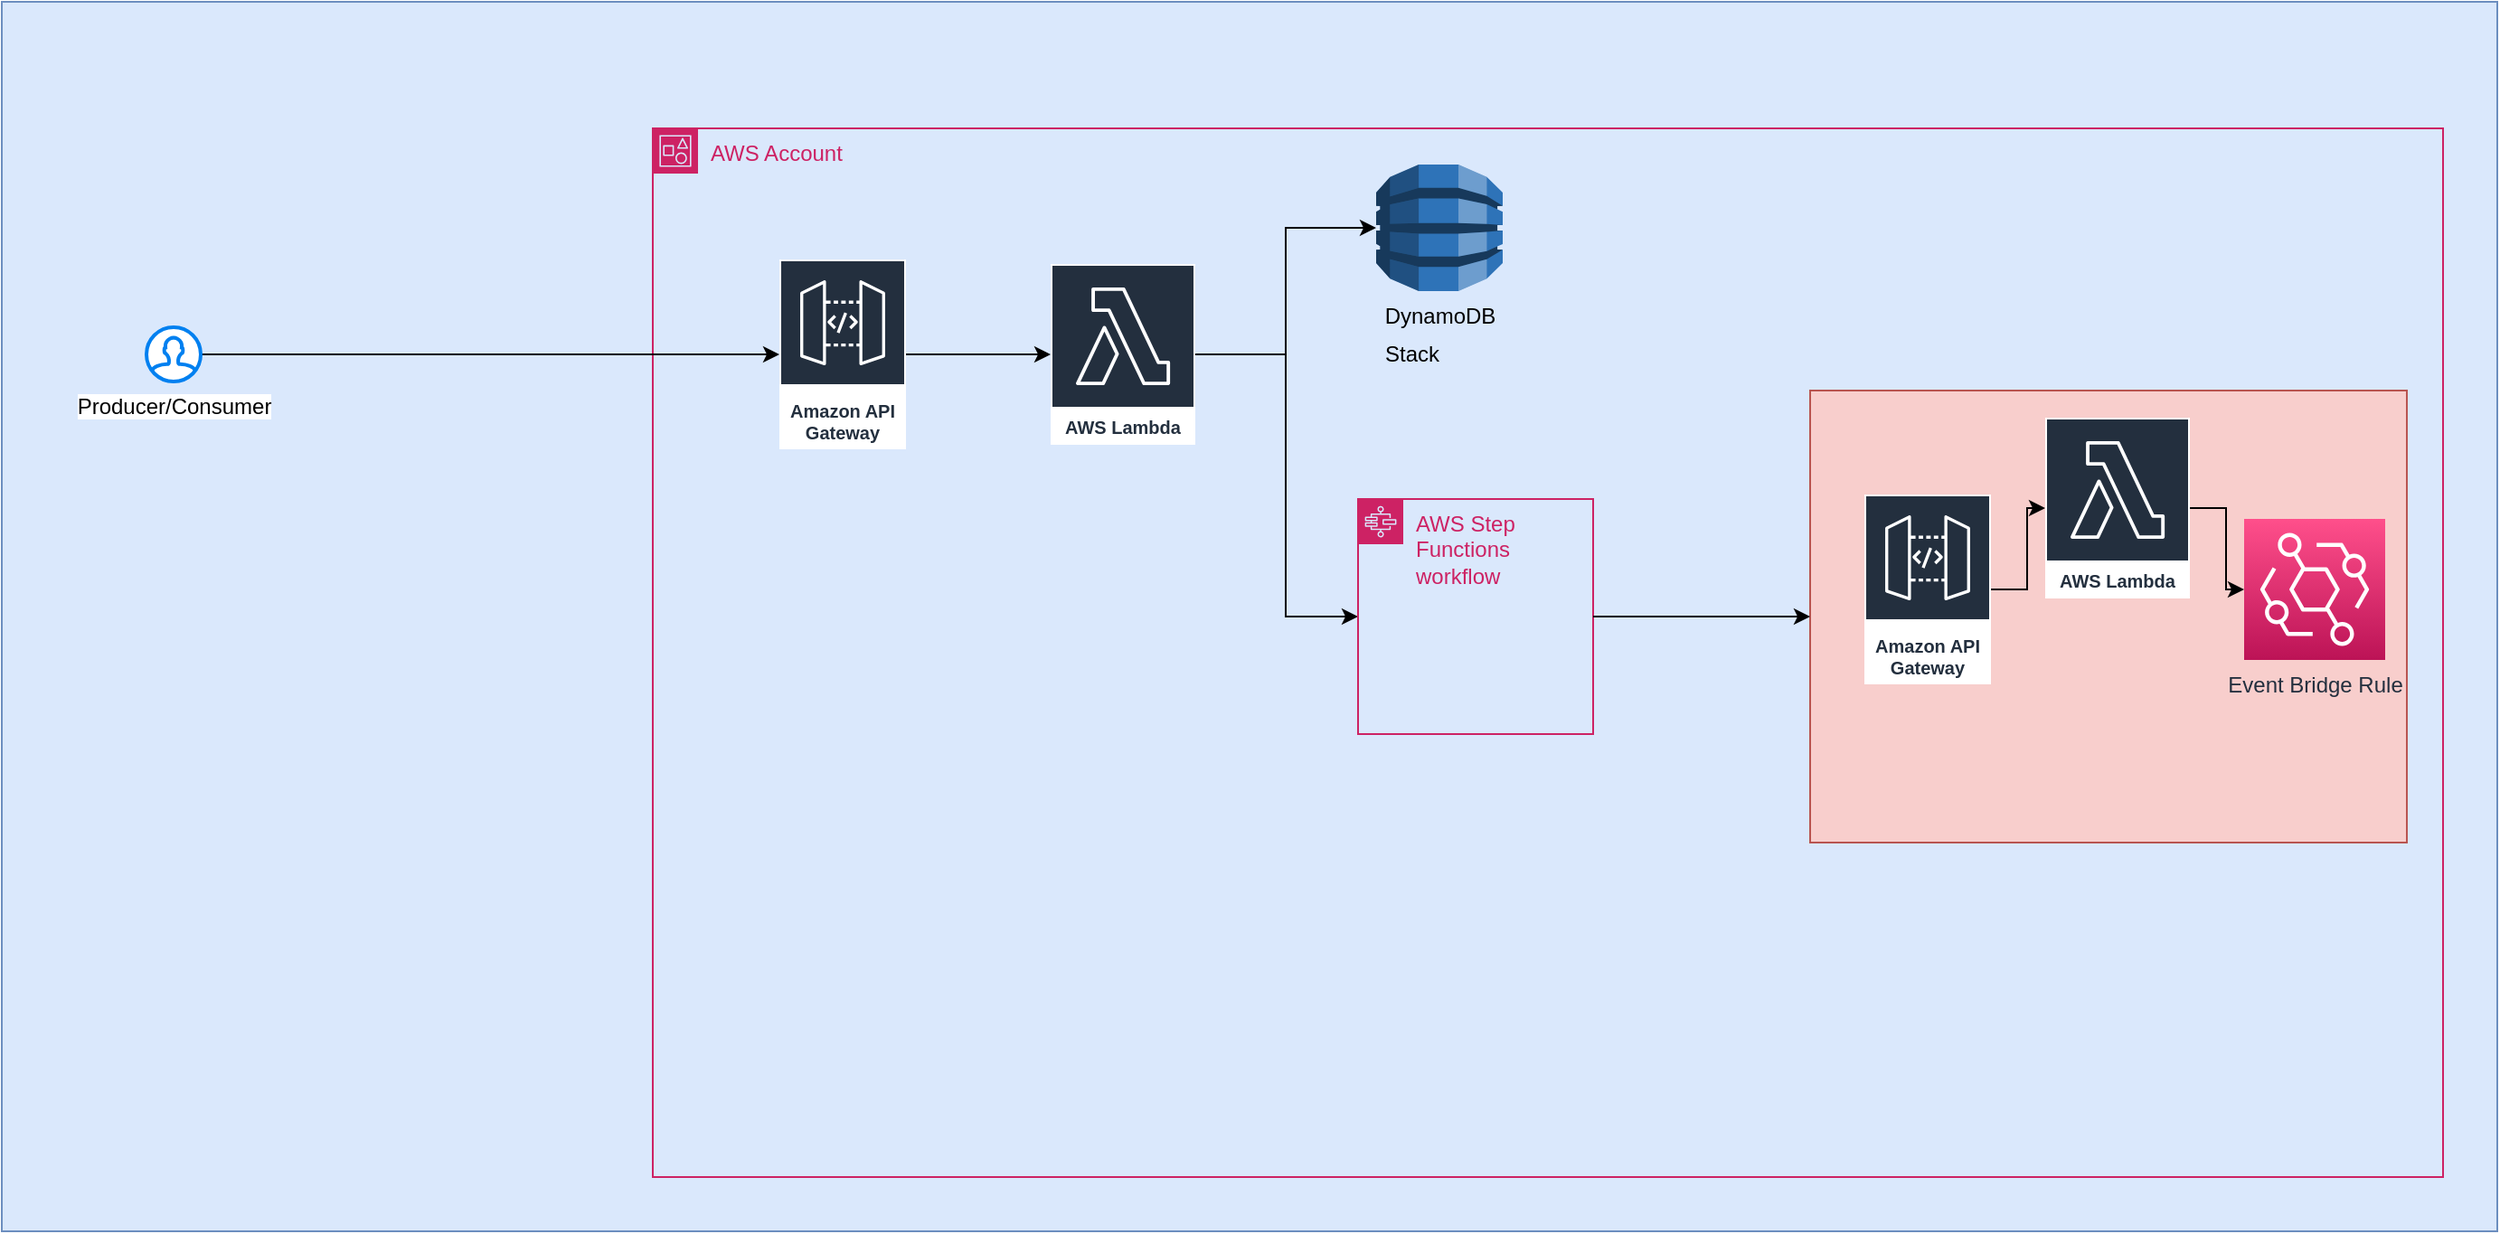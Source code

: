 <mxfile version="20.8.13" type="device"><diagram name="Page-1" id="dm6Dqtt-YZAg58LTh4VQ"><mxGraphModel dx="1834" dy="756" grid="1" gridSize="10" guides="1" tooltips="1" connect="1" arrows="1" fold="1" page="0" pageScale="1" pageWidth="827" pageHeight="1169" math="0" shadow="0"><root><mxCell id="0"/><mxCell id="1" parent="0"/><mxCell id="hNPiualojegy6A2FwA5B-1" value="" style="rounded=0;whiteSpace=wrap;html=1;fillColor=#dae8fc;strokeColor=#6c8ebf;" parent="1" vertex="1"><mxGeometry x="-270" y="50" width="1380" height="680" as="geometry"/></mxCell><mxCell id="hNPiualojegy6A2FwA5B-2" value="AWS Account" style="points=[[0,0],[0.25,0],[0.5,0],[0.75,0],[1,0],[1,0.25],[1,0.5],[1,0.75],[1,1],[0.75,1],[0.5,1],[0.25,1],[0,1],[0,0.75],[0,0.5],[0,0.25]];outlineConnect=0;gradientColor=none;html=1;whiteSpace=wrap;fontSize=12;fontStyle=0;container=1;pointerEvents=0;collapsible=0;recursiveResize=0;shape=mxgraph.aws4.group;grIcon=mxgraph.aws4.group_account;strokeColor=#CD2264;fillColor=none;verticalAlign=top;align=left;spacingLeft=30;fontColor=#CD2264;dashed=0;" parent="1" vertex="1"><mxGeometry x="90" y="120" width="990" height="580" as="geometry"/></mxCell><mxCell id="hNPiualojegy6A2FwA5B-9" style="edgeStyle=orthogonalEdgeStyle;rounded=0;orthogonalLoop=1;jettySize=auto;html=1;" parent="hNPiualojegy6A2FwA5B-2" source="hNPiualojegy6A2FwA5B-3" target="hNPiualojegy6A2FwA5B-8" edge="1"><mxGeometry relative="1" as="geometry"/></mxCell><mxCell id="hNPiualojegy6A2FwA5B-3" value="Amazon API Gateway" style="sketch=0;outlineConnect=0;fontColor=#232F3E;gradientColor=none;strokeColor=#ffffff;fillColor=#232F3E;dashed=0;verticalLabelPosition=middle;verticalAlign=bottom;align=center;html=1;whiteSpace=wrap;fontSize=10;fontStyle=1;spacing=3;shape=mxgraph.aws4.productIcon;prIcon=mxgraph.aws4.api_gateway;" parent="hNPiualojegy6A2FwA5B-2" vertex="1"><mxGeometry x="70" y="72.5" width="70" height="105" as="geometry"/></mxCell><mxCell id="hNPiualojegy6A2FwA5B-7" value="DynamoDB" style="outlineConnect=0;dashed=0;verticalLabelPosition=bottom;verticalAlign=top;align=center;html=1;shape=mxgraph.aws3.dynamo_db;fillColor=#2E73B8;gradientColor=none;" parent="hNPiualojegy6A2FwA5B-2" vertex="1"><mxGeometry x="400" y="20" width="70" height="70" as="geometry"/></mxCell><mxCell id="hNPiualojegy6A2FwA5B-10" style="edgeStyle=orthogonalEdgeStyle;rounded=0;orthogonalLoop=1;jettySize=auto;html=1;" parent="hNPiualojegy6A2FwA5B-2" source="hNPiualojegy6A2FwA5B-8" target="hNPiualojegy6A2FwA5B-7" edge="1"><mxGeometry relative="1" as="geometry"/></mxCell><mxCell id="hNPiualojegy6A2FwA5B-20" style="edgeStyle=orthogonalEdgeStyle;rounded=0;orthogonalLoop=1;jettySize=auto;html=1;entryX=0;entryY=0.5;entryDx=0;entryDy=0;" parent="hNPiualojegy6A2FwA5B-2" source="hNPiualojegy6A2FwA5B-8" target="hNPiualojegy6A2FwA5B-19" edge="1"><mxGeometry relative="1" as="geometry"><Array as="points"><mxPoint x="350" y="125"/><mxPoint x="350" y="270"/></Array></mxGeometry></mxCell><mxCell id="hNPiualojegy6A2FwA5B-8" value="AWS Lambda" style="sketch=0;outlineConnect=0;fontColor=#232F3E;gradientColor=none;strokeColor=#ffffff;fillColor=#232F3E;dashed=0;verticalLabelPosition=middle;verticalAlign=bottom;align=center;html=1;whiteSpace=wrap;fontSize=10;fontStyle=1;spacing=3;shape=mxgraph.aws4.productIcon;prIcon=mxgraph.aws4.lambda;" parent="hNPiualojegy6A2FwA5B-2" vertex="1"><mxGeometry x="220" y="75" width="80" height="100" as="geometry"/></mxCell><mxCell id="hNPiualojegy6A2FwA5B-19" value="AWS Step Functions workflow" style="points=[[0,0],[0.25,0],[0.5,0],[0.75,0],[1,0],[1,0.25],[1,0.5],[1,0.75],[1,1],[0.75,1],[0.5,1],[0.25,1],[0,1],[0,0.75],[0,0.5],[0,0.25]];outlineConnect=0;gradientColor=none;html=1;whiteSpace=wrap;fontSize=12;fontStyle=0;container=1;pointerEvents=0;collapsible=0;recursiveResize=0;shape=mxgraph.aws4.group;grIcon=mxgraph.aws4.group_aws_step_functions_workflow;strokeColor=#CD2264;fillColor=none;verticalAlign=top;align=left;spacingLeft=30;fontColor=#CD2264;dashed=0;" parent="hNPiualojegy6A2FwA5B-2" vertex="1"><mxGeometry x="390" y="205" width="130" height="130" as="geometry"/></mxCell><mxCell id="hNPiualojegy6A2FwA5B-6" style="edgeStyle=orthogonalEdgeStyle;rounded=0;orthogonalLoop=1;jettySize=auto;html=1;" parent="1" source="hNPiualojegy6A2FwA5B-5" target="hNPiualojegy6A2FwA5B-3" edge="1"><mxGeometry relative="1" as="geometry"/></mxCell><mxCell id="hNPiualojegy6A2FwA5B-5" value="Producer/Consumer" style="html=1;verticalLabelPosition=bottom;align=center;labelBackgroundColor=#ffffff;verticalAlign=top;strokeWidth=2;strokeColor=#0080F0;shadow=0;dashed=0;shape=mxgraph.ios7.icons.user;" parent="1" vertex="1"><mxGeometry x="-190" y="230" width="30" height="30" as="geometry"/></mxCell><mxCell id="hNPiualojegy6A2FwA5B-15" value="" style="rounded=0;whiteSpace=wrap;html=1;strokeColor=#b85450;fillColor=#f8cecc;" parent="1" vertex="1"><mxGeometry x="730" y="265" width="330" height="250" as="geometry"/></mxCell><mxCell id="hNPiualojegy6A2FwA5B-16" value="Stack" style="text;html=1;strokeColor=none;fillColor=none;align=center;verticalAlign=middle;whiteSpace=wrap;rounded=0;" parent="1" vertex="1"><mxGeometry x="480" y="230" width="60" height="30" as="geometry"/></mxCell><mxCell id="4Mbgh5d_RgsDqrYswGM2-1" style="edgeStyle=orthogonalEdgeStyle;rounded=0;orthogonalLoop=1;jettySize=auto;html=1;" edge="1" parent="1" source="hNPiualojegy6A2FwA5B-17" target="4Mbgh5d_RgsDqrYswGM2-2"><mxGeometry relative="1" as="geometry"/></mxCell><mxCell id="hNPiualojegy6A2FwA5B-17" value="Amazon API Gateway" style="sketch=0;outlineConnect=0;fontColor=#232F3E;gradientColor=none;strokeColor=#ffffff;fillColor=#232F3E;dashed=0;verticalLabelPosition=middle;verticalAlign=bottom;align=center;html=1;whiteSpace=wrap;fontSize=10;fontStyle=1;spacing=3;shape=mxgraph.aws4.productIcon;prIcon=mxgraph.aws4.api_gateway;" parent="1" vertex="1"><mxGeometry x="760" y="322.5" width="70" height="105" as="geometry"/></mxCell><mxCell id="hNPiualojegy6A2FwA5B-18" value="Event Bridge Rule" style="sketch=0;points=[[0,0,0],[0.25,0,0],[0.5,0,0],[0.75,0,0],[1,0,0],[0,1,0],[0.25,1,0],[0.5,1,0],[0.75,1,0],[1,1,0],[0,0.25,0],[0,0.5,0],[0,0.75,0],[1,0.25,0],[1,0.5,0],[1,0.75,0]];outlineConnect=0;fontColor=#232F3E;gradientColor=#FF4F8B;gradientDirection=north;fillColor=#BC1356;strokeColor=#ffffff;dashed=0;verticalLabelPosition=bottom;verticalAlign=top;align=center;html=1;fontSize=12;fontStyle=0;aspect=fixed;shape=mxgraph.aws4.resourceIcon;resIcon=mxgraph.aws4.eventbridge;" parent="1" vertex="1"><mxGeometry x="970" y="336" width="78" height="78" as="geometry"/></mxCell><mxCell id="hNPiualojegy6A2FwA5B-21" style="edgeStyle=orthogonalEdgeStyle;rounded=0;orthogonalLoop=1;jettySize=auto;html=1;" parent="1" source="hNPiualojegy6A2FwA5B-19" target="hNPiualojegy6A2FwA5B-15" edge="1"><mxGeometry relative="1" as="geometry"/></mxCell><mxCell id="4Mbgh5d_RgsDqrYswGM2-3" style="edgeStyle=orthogonalEdgeStyle;rounded=0;orthogonalLoop=1;jettySize=auto;html=1;entryX=0;entryY=0.5;entryDx=0;entryDy=0;entryPerimeter=0;" edge="1" parent="1" source="4Mbgh5d_RgsDqrYswGM2-2" target="hNPiualojegy6A2FwA5B-18"><mxGeometry relative="1" as="geometry"/></mxCell><mxCell id="4Mbgh5d_RgsDqrYswGM2-2" value="AWS Lambda" style="sketch=0;outlineConnect=0;fontColor=#232F3E;gradientColor=none;strokeColor=#ffffff;fillColor=#232F3E;dashed=0;verticalLabelPosition=middle;verticalAlign=bottom;align=center;html=1;whiteSpace=wrap;fontSize=10;fontStyle=1;spacing=3;shape=mxgraph.aws4.productIcon;prIcon=mxgraph.aws4.lambda;" vertex="1" parent="1"><mxGeometry x="860" y="280" width="80" height="100" as="geometry"/></mxCell></root></mxGraphModel></diagram></mxfile>
